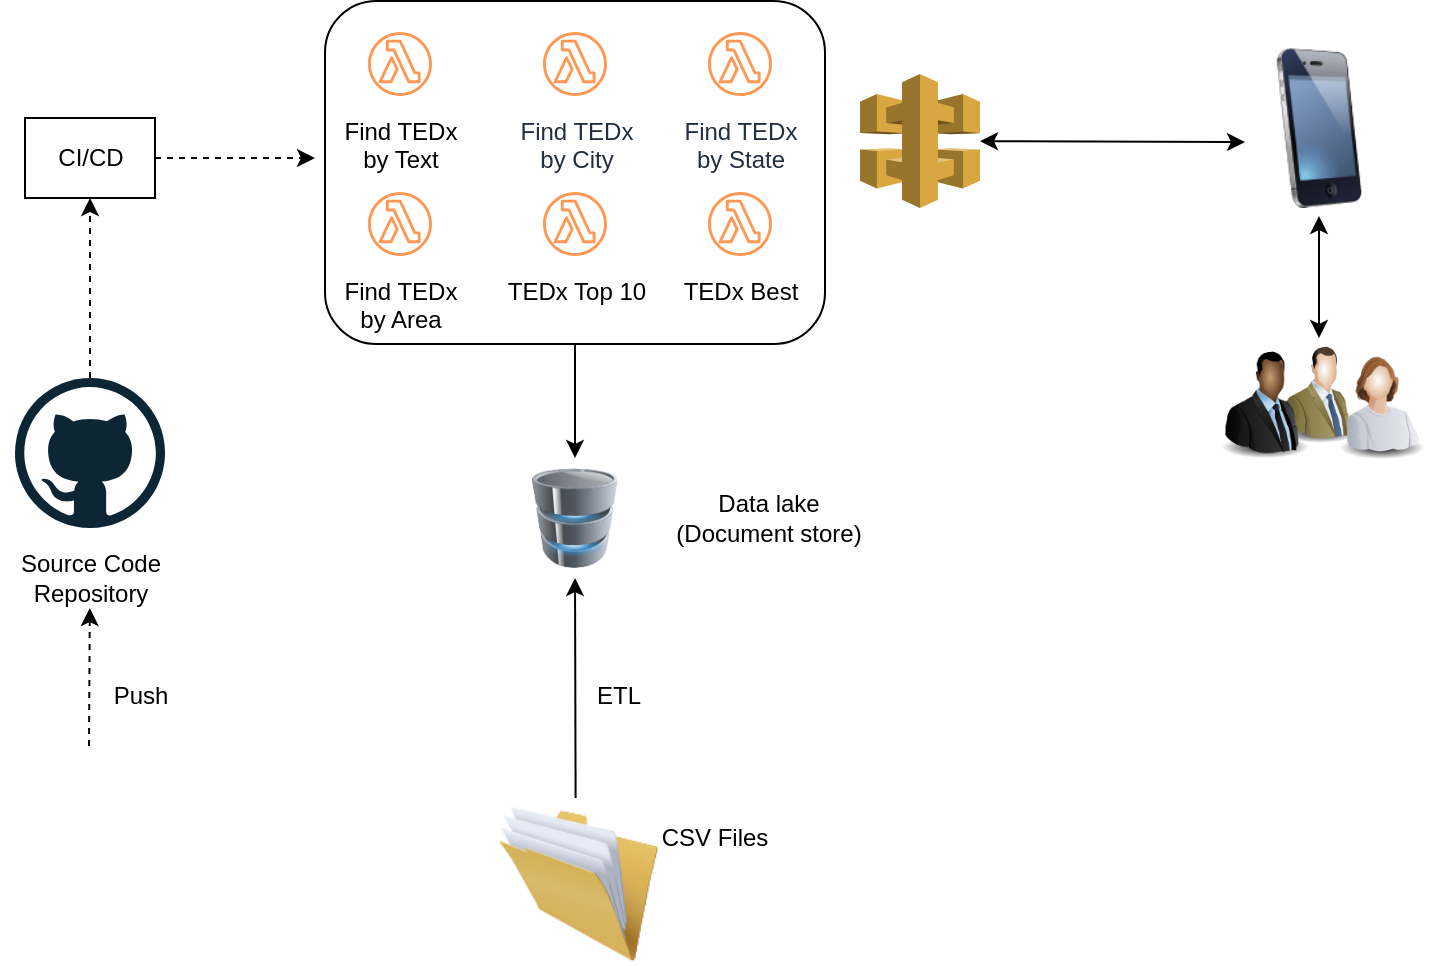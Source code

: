 <mxfile version="13.1.3" type="github">
  <diagram id="nvE_FC1WQhCISzRiT7xm" name="Pagina-1">
    <mxGraphModel dx="474" dy="265" grid="1" gridSize="10" guides="1" tooltips="1" connect="1" arrows="1" fold="1" page="1" pageScale="1" pageWidth="827" pageHeight="1169" math="0" shadow="0">
      <root>
        <mxCell id="0" />
        <mxCell id="1" parent="0" />
        <mxCell id="9D8aGhp-CKfr7X2Opcz3-1" value="" style="rounded=1;whiteSpace=wrap;html=1;" parent="1" vertex="1">
          <mxGeometry x="242.5" y="18.5" width="250" height="171.5" as="geometry" />
        </mxCell>
        <mxCell id="9D8aGhp-CKfr7X2Opcz3-6" value="" style="endArrow=classic;html=1;entryX=0.5;entryY=1;entryDx=0;entryDy=0;" parent="1" edge="1">
          <mxGeometry width="50" height="50" relative="1" as="geometry">
            <mxPoint x="367.803" y="417" as="sourcePoint" />
            <mxPoint x="367.5" y="307" as="targetPoint" />
          </mxGeometry>
        </mxCell>
        <mxCell id="9D8aGhp-CKfr7X2Opcz3-7" value="ETL" style="text;html=1;align=center;verticalAlign=middle;resizable=0;points=[];autosize=1;" parent="1" vertex="1">
          <mxGeometry x="369.3" y="356" width="40" height="20" as="geometry" />
        </mxCell>
        <mxCell id="9D8aGhp-CKfr7X2Opcz3-8" value="Data lake&lt;br&gt;(Document store)" style="text;html=1;align=center;verticalAlign=middle;resizable=0;points=[];autosize=1;" parent="1" vertex="1">
          <mxGeometry x="409.3" y="262" width="110" height="30" as="geometry" />
        </mxCell>
        <mxCell id="9D8aGhp-CKfr7X2Opcz3-9" value="CSV Files" style="text;html=1;align=center;verticalAlign=middle;resizable=0;points=[];autosize=1;" parent="1" vertex="1">
          <mxGeometry x="401.5" y="427" width="70" height="20" as="geometry" />
        </mxCell>
        <mxCell id="9D8aGhp-CKfr7X2Opcz3-10" value="" style="endArrow=classic;html=1;exitX=0.5;exitY=1;exitDx=0;exitDy=0;entryX=0.5;entryY=0;entryDx=0;entryDy=0;" parent="1" source="9D8aGhp-CKfr7X2Opcz3-1" edge="1">
          <mxGeometry width="50" height="50" relative="1" as="geometry">
            <mxPoint x="318.5" y="157" as="sourcePoint" />
            <mxPoint x="367.5" y="247" as="targetPoint" />
          </mxGeometry>
        </mxCell>
        <mxCell id="9D8aGhp-CKfr7X2Opcz3-11" value="Find TEDx &lt;br&gt;by Text" style="outlineConnect=0;dashed=0;verticalLabelPosition=bottom;verticalAlign=top;align=center;html=1;fontSize=12;fontStyle=0;aspect=fixed;shape=mxgraph.aws4.resourceIcon;resIcon=mxgraph.aws4.lambda_function;strokeColor=#FF9854;" parent="1" vertex="1">
          <mxGeometry x="260" y="30" width="40" height="40" as="geometry" />
        </mxCell>
        <mxCell id="9D8aGhp-CKfr7X2Opcz3-12" value="Find TEDx &lt;br&gt;by City" style="outlineConnect=0;fontColor=#232F3E;gradientColor=none;strokeColor=#FF9854;fillColor=#ffffff;dashed=0;verticalLabelPosition=bottom;verticalAlign=top;align=center;html=1;fontSize=12;fontStyle=0;aspect=fixed;shape=mxgraph.aws4.resourceIcon;resIcon=mxgraph.aws4.lambda_function;" parent="1" vertex="1">
          <mxGeometry x="347.5" y="30" width="40" height="40" as="geometry" />
        </mxCell>
        <mxCell id="9D8aGhp-CKfr7X2Opcz3-14" value="" style="endArrow=classic;startArrow=classic;html=1;entryX=0;entryY=0.5;entryDx=0;entryDy=0;" parent="1" source="9D8aGhp-CKfr7X2Opcz3-15" edge="1">
          <mxGeometry width="50" height="50" relative="1" as="geometry">
            <mxPoint x="572.5" y="98.5" as="sourcePoint" />
            <mxPoint x="702.5" y="89" as="targetPoint" />
          </mxGeometry>
        </mxCell>
        <mxCell id="9D8aGhp-CKfr7X2Opcz3-15" value="" style="outlineConnect=0;dashed=0;verticalLabelPosition=bottom;verticalAlign=top;align=center;html=1;shape=mxgraph.aws3.api_gateway;fillColor=#D9A741;gradientColor=none;" parent="1" vertex="1">
          <mxGeometry x="510" y="55" width="60" height="67" as="geometry" />
        </mxCell>
        <mxCell id="9D8aGhp-CKfr7X2Opcz3-16" value="" style="dashed=0;outlineConnect=0;html=1;align=center;labelPosition=center;verticalLabelPosition=bottom;verticalAlign=top;shape=mxgraph.weblogos.github" parent="1" vertex="1">
          <mxGeometry x="87.5" y="207" width="75" height="75" as="geometry" />
        </mxCell>
        <mxCell id="9D8aGhp-CKfr7X2Opcz3-17" value="Source Code&lt;br&gt;Repository" style="text;html=1;align=center;verticalAlign=middle;resizable=0;points=[];autosize=1;" parent="1" vertex="1">
          <mxGeometry x="80" y="292" width="90" height="30" as="geometry" />
        </mxCell>
        <mxCell id="9D8aGhp-CKfr7X2Opcz3-18" value="" style="endArrow=classic;html=1;dashed=1;" parent="1" target="9D8aGhp-CKfr7X2Opcz3-17" edge="1">
          <mxGeometry width="50" height="50" relative="1" as="geometry">
            <mxPoint x="124.5" y="391" as="sourcePoint" />
            <mxPoint x="124.5" y="341" as="targetPoint" />
          </mxGeometry>
        </mxCell>
        <mxCell id="9D8aGhp-CKfr7X2Opcz3-19" value="Push" style="text;html=1;align=center;verticalAlign=middle;resizable=0;points=[];autosize=1;" parent="1" vertex="1">
          <mxGeometry x="130" y="356" width="40" height="20" as="geometry" />
        </mxCell>
        <mxCell id="9D8aGhp-CKfr7X2Opcz3-21" value="" style="endArrow=classic;startArrow=classic;html=1;exitX=0.5;exitY=0;exitDx=0;exitDy=0;exitPerimeter=0;" parent="1" edge="1">
          <mxGeometry width="50" height="50" relative="1" as="geometry">
            <mxPoint x="739.5" y="187" as="sourcePoint" />
            <mxPoint x="739.5" y="126.0" as="targetPoint" />
          </mxGeometry>
        </mxCell>
        <mxCell id="9D8aGhp-CKfr7X2Opcz3-22" value="" style="endArrow=classic;html=1;dashed=1;entryX=0.5;entryY=1;entryDx=0;entryDy=0;" parent="1" source="9D8aGhp-CKfr7X2Opcz3-16" target="9D8aGhp-CKfr7X2Opcz3-24" edge="1">
          <mxGeometry width="50" height="50" relative="1" as="geometry">
            <mxPoint x="130.5" y="187" as="sourcePoint" />
            <mxPoint x="130.411" y="107" as="targetPoint" />
          </mxGeometry>
        </mxCell>
        <mxCell id="9D8aGhp-CKfr7X2Opcz3-23" style="edgeStyle=orthogonalEdgeStyle;rounded=0;orthogonalLoop=1;jettySize=auto;html=1;dashed=1;" parent="1" source="9D8aGhp-CKfr7X2Opcz3-24" edge="1">
          <mxGeometry relative="1" as="geometry">
            <mxPoint x="237.5" y="97" as="targetPoint" />
          </mxGeometry>
        </mxCell>
        <mxCell id="9D8aGhp-CKfr7X2Opcz3-24" value="CI/CD" style="rounded=0;whiteSpace=wrap;html=1;" parent="1" vertex="1">
          <mxGeometry x="92.5" y="77" width="65" height="40" as="geometry" />
        </mxCell>
        <mxCell id="MkS0YqoIZinDnjFJ3MnW-2" value="" style="image;html=1;labelBackgroundColor=#ffffff;image=img/lib/clip_art/people/Suit_Man_Green_128x128.png;strokeColor=#FF9854;fillColor=#1CACFF;" parent="1" vertex="1">
          <mxGeometry x="711.75" y="190" width="55.5" height="50" as="geometry" />
        </mxCell>
        <mxCell id="MkS0YqoIZinDnjFJ3MnW-3" value="" style="image;html=1;labelBackgroundColor=#ffffff;image=img/lib/clip_art/people/Suit_Man_Black_128x128.png;strokeColor=#FF9854;fillColor=#1CACFF;" parent="1" vertex="1">
          <mxGeometry x="684.5" y="190" width="55.5" height="60" as="geometry" />
        </mxCell>
        <mxCell id="MkS0YqoIZinDnjFJ3MnW-9" value="" style="image;html=1;labelBackgroundColor=#ffffff;image=img/lib/clip_art/people/Worker_Woman_128x128.png;strokeColor=#FF9854;fillColor=#1CACFF;" parent="1" vertex="1">
          <mxGeometry x="740" y="190" width="60" height="58" as="geometry" />
        </mxCell>
        <mxCell id="MkS0YqoIZinDnjFJ3MnW-10" value="" style="image;html=1;labelBackgroundColor=#ffffff;image=img/lib/clip_art/general/Full_Folder_128x128.png;strokeColor=#FF9854;fillColor=#1CACFF;" parent="1" vertex="1">
          <mxGeometry x="329.3" y="420" width="80" height="80" as="geometry" />
        </mxCell>
        <mxCell id="MkS0YqoIZinDnjFJ3MnW-11" value="" style="image;html=1;labelBackgroundColor=#ffffff;image=img/lib/clip_art/computers/Database_128x128.png;strokeColor=#FF9854;fillColor=#1CACFF;" parent="1" vertex="1">
          <mxGeometry x="336.25" y="252" width="62.5" height="50" as="geometry" />
        </mxCell>
        <mxCell id="MkS0YqoIZinDnjFJ3MnW-14" value="" style="image;html=1;labelBackgroundColor=#ffffff;image=img/lib/clip_art/telecommunication/iPhone_128x128.png;strokeColor=#FF9854;fillColor=#1CACFF;" parent="1" vertex="1">
          <mxGeometry x="699.5" y="42" width="80" height="80" as="geometry" />
        </mxCell>
        <mxCell id="H9Yot8qHklOEiY-EzxRX-1" value="Find TEDx &lt;br&gt;by State" style="outlineConnect=0;fontColor=#232F3E;gradientColor=none;strokeColor=#FF9854;fillColor=#ffffff;dashed=0;verticalLabelPosition=bottom;verticalAlign=top;align=center;html=1;fontSize=12;fontStyle=0;aspect=fixed;shape=mxgraph.aws4.resourceIcon;resIcon=mxgraph.aws4.lambda_function;" parent="1" vertex="1">
          <mxGeometry x="430" y="30" width="40" height="40" as="geometry" />
        </mxCell>
        <mxCell id="H9Yot8qHklOEiY-EzxRX-2" value="Find TEDx &lt;br&gt;by Area" style="outlineConnect=0;dashed=0;verticalLabelPosition=bottom;verticalAlign=top;align=center;html=1;fontSize=12;fontStyle=0;aspect=fixed;shape=mxgraph.aws4.resourceIcon;resIcon=mxgraph.aws4.lambda_function;strokeColor=#FF9854;" parent="1" vertex="1">
          <mxGeometry x="260" y="110" width="40" height="40" as="geometry" />
        </mxCell>
        <mxCell id="H9Yot8qHklOEiY-EzxRX-7" value="TEDx Top 10" style="outlineConnect=0;dashed=0;verticalLabelPosition=bottom;verticalAlign=top;align=center;html=1;fontSize=12;fontStyle=0;aspect=fixed;shape=mxgraph.aws4.resourceIcon;resIcon=mxgraph.aws4.lambda_function;strokeColor=#FF9854;" parent="1" vertex="1">
          <mxGeometry x="347.5" y="110" width="40" height="40" as="geometry" />
        </mxCell>
        <mxCell id="H9Yot8qHklOEiY-EzxRX-8" value="TEDx Best" style="outlineConnect=0;dashed=0;verticalLabelPosition=bottom;verticalAlign=top;align=center;html=1;fontSize=12;fontStyle=0;aspect=fixed;shape=mxgraph.aws4.resourceIcon;resIcon=mxgraph.aws4.lambda_function;strokeColor=#FF9854;" parent="1" vertex="1">
          <mxGeometry x="430" y="110" width="40" height="40" as="geometry" />
        </mxCell>
      </root>
    </mxGraphModel>
  </diagram>
</mxfile>
